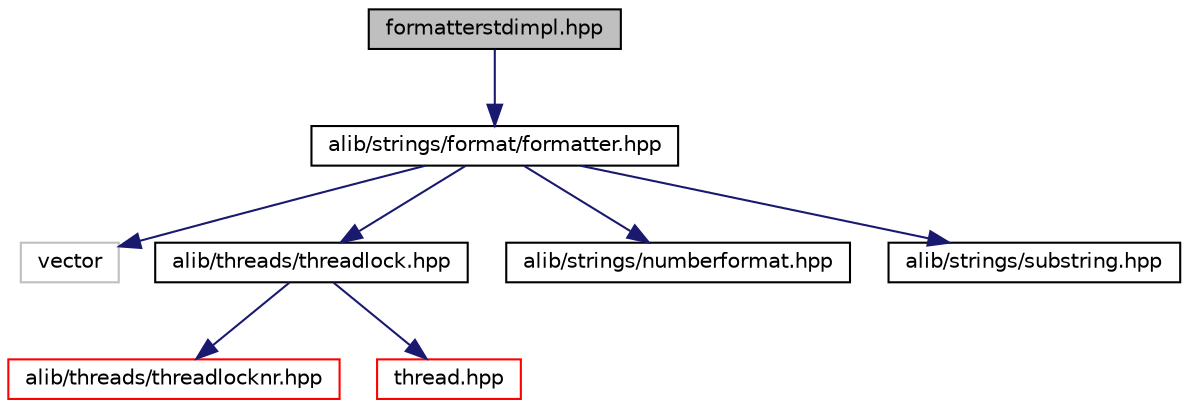 digraph "formatterstdimpl.hpp"
{
  edge [fontname="Helvetica",fontsize="10",labelfontname="Helvetica",labelfontsize="10"];
  node [fontname="Helvetica",fontsize="10",shape=record];
  Node0 [label="formatterstdimpl.hpp",height=0.2,width=0.4,color="black", fillcolor="grey75", style="filled", fontcolor="black"];
  Node0 -> Node1 [color="midnightblue",fontsize="10",style="solid",fontname="Helvetica"];
  Node1 -> Node2 [color="midnightblue",fontsize="10",style="solid",fontname="Helvetica"];
  Node1 -> Node3 [color="midnightblue",fontsize="10",style="solid",fontname="Helvetica"];
  Node1 -> Node45 [color="midnightblue",fontsize="10",style="solid",fontname="Helvetica"];
  Node1 -> Node46 [color="midnightblue",fontsize="10",style="solid",fontname="Helvetica"];
  Node3 -> Node4 [color="midnightblue",fontsize="10",style="solid",fontname="Helvetica"];
  Node3 -> Node41 [color="midnightblue",fontsize="10",style="solid",fontname="Helvetica"];
  Node1 [label="alib/strings/format/formatter.hpp",height=0.2,width=0.4,color="black", fillcolor="white", style="filled",URL="$formatter_8hpp.html"];
  Node2 [label="vector",height=0.2,width=0.4,color="grey75", fillcolor="white", style="filled"];
  Node3 [label="alib/threads/threadlock.hpp",height=0.2,width=0.4,color="black", fillcolor="white", style="filled",URL="$threadlock_8hpp.html"];
  Node4 [label="alib/threads/threadlocknr.hpp",height=0.2,width=0.4,color="red", fillcolor="white", style="filled",URL="$threadlocknr_8hpp.html"];
  Node41 [label="thread.hpp",height=0.2,width=0.4,color="red", fillcolor="white", style="filled",URL="$thread_8hpp.html"];
  Node45 [label="alib/strings/numberformat.hpp",height=0.2,width=0.4,color="black", fillcolor="white", style="filled",URL="$numberformat_8hpp.html"];
  Node46 [label="alib/strings/substring.hpp",height=0.2,width=0.4,color="black", fillcolor="white", style="filled",URL="$substring_8hpp.html"];
}

